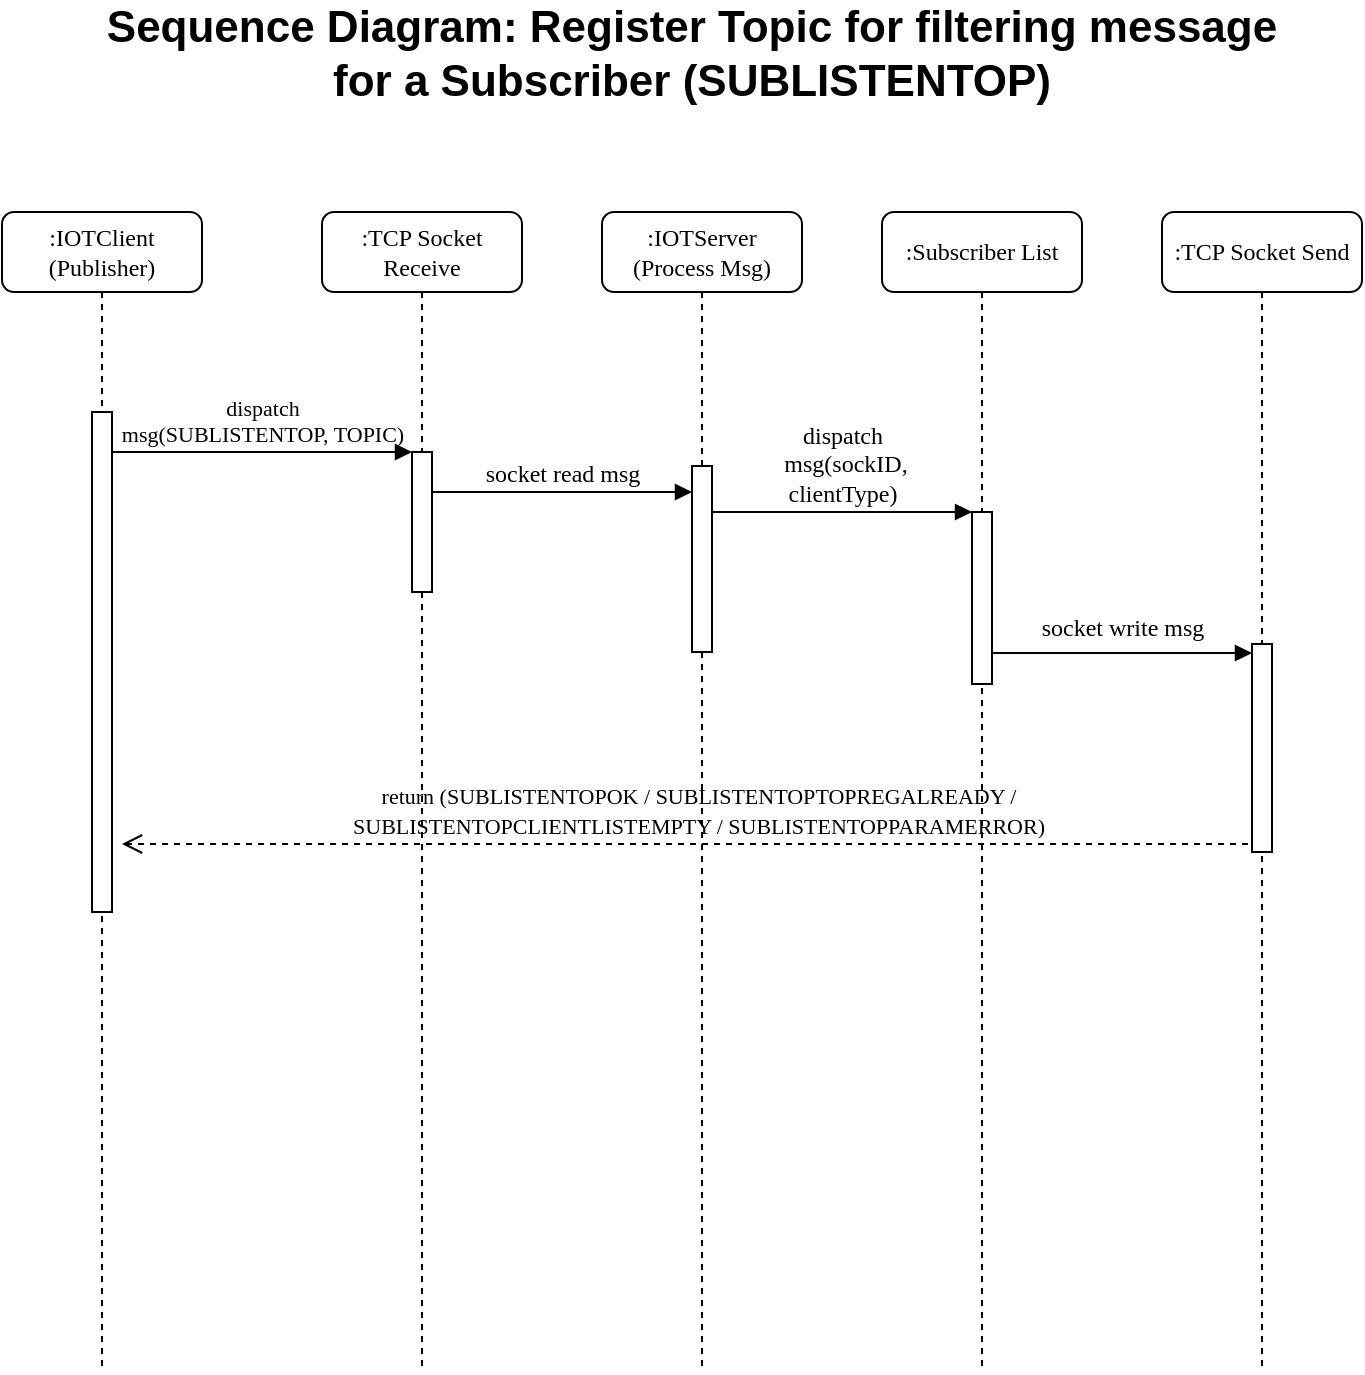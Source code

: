 <mxfile version="17.4.5" type="device"><diagram name="Page-1" id="13e1069c-82ec-6db2-03f1-153e76fe0fe0"><mxGraphModel dx="1350" dy="793" grid="1" gridSize="10" guides="1" tooltips="1" connect="1" arrows="1" fold="1" page="1" pageScale="1" pageWidth="1100" pageHeight="850" background="none" math="0" shadow="0"><root><mxCell id="0"/><mxCell id="1" parent="0"/><mxCell id="7baba1c4bc27f4b0-2" value=":IOTClient (Publisher)" style="shape=umlLifeline;perimeter=lifelinePerimeter;whiteSpace=wrap;html=1;container=1;collapsible=0;recursiveResize=0;outlineConnect=0;rounded=1;shadow=0;comic=0;labelBackgroundColor=none;strokeWidth=1;fontFamily=Verdana;fontSize=12;align=center;" parent="1" vertex="1"><mxGeometry x="240" y="174" width="100" height="580" as="geometry"/></mxCell><mxCell id="7baba1c4bc27f4b0-10" value="" style="html=1;points=[];perimeter=orthogonalPerimeter;rounded=0;shadow=0;comic=0;labelBackgroundColor=none;strokeWidth=1;fontFamily=Verdana;fontSize=12;align=center;" parent="7baba1c4bc27f4b0-2" vertex="1"><mxGeometry x="45" y="100" width="10" height="250" as="geometry"/></mxCell><mxCell id="7baba1c4bc27f4b0-3" value=":TCP Socket Receive" style="shape=umlLifeline;perimeter=lifelinePerimeter;whiteSpace=wrap;html=1;container=1;collapsible=0;recursiveResize=0;outlineConnect=0;rounded=1;shadow=0;comic=0;labelBackgroundColor=none;strokeWidth=1;fontFamily=Verdana;fontSize=12;align=center;" parent="1" vertex="1"><mxGeometry x="400" y="174" width="100" height="580" as="geometry"/></mxCell><mxCell id="7baba1c4bc27f4b0-13" value="" style="html=1;points=[];perimeter=orthogonalPerimeter;rounded=0;shadow=0;comic=0;labelBackgroundColor=none;strokeWidth=1;fontFamily=Verdana;fontSize=12;align=center;" parent="7baba1c4bc27f4b0-3" vertex="1"><mxGeometry x="45" y="120" width="10" height="70" as="geometry"/></mxCell><mxCell id="7baba1c4bc27f4b0-4" value=":IOTServer (Process Msg)" style="shape=umlLifeline;perimeter=lifelinePerimeter;whiteSpace=wrap;html=1;container=1;collapsible=0;recursiveResize=0;outlineConnect=0;rounded=1;shadow=0;comic=0;labelBackgroundColor=none;strokeWidth=1;fontFamily=Verdana;fontSize=12;align=center;" parent="1" vertex="1"><mxGeometry x="540" y="174" width="100" height="580" as="geometry"/></mxCell><mxCell id="7baba1c4bc27f4b0-16" value="" style="html=1;points=[];perimeter=orthogonalPerimeter;rounded=0;shadow=0;comic=0;labelBackgroundColor=none;strokeWidth=1;fontFamily=Verdana;fontSize=12;align=center;" parent="7baba1c4bc27f4b0-4" vertex="1"><mxGeometry x="45" y="127" width="10" height="93" as="geometry"/></mxCell><mxCell id="7baba1c4bc27f4b0-5" value=":Subscriber List" style="shape=umlLifeline;perimeter=lifelinePerimeter;whiteSpace=wrap;html=1;container=1;collapsible=0;recursiveResize=0;outlineConnect=0;rounded=1;shadow=0;comic=0;labelBackgroundColor=none;strokeWidth=1;fontFamily=Verdana;fontSize=12;align=center;" parent="1" vertex="1"><mxGeometry x="680" y="174" width="100" height="580" as="geometry"/></mxCell><mxCell id="7baba1c4bc27f4b0-17" value="socket read msg" style="html=1;verticalAlign=bottom;endArrow=block;labelBackgroundColor=none;fontFamily=Verdana;fontSize=12;edgeStyle=elbowEdgeStyle;elbow=vertical;" parent="1" source="7baba1c4bc27f4b0-13" target="7baba1c4bc27f4b0-16" edge="1"><mxGeometry relative="1" as="geometry"><mxPoint x="510" y="314" as="sourcePoint"/><Array as="points"><mxPoint x="460" y="314"/></Array></mxGeometry></mxCell><mxCell id="7baba1c4bc27f4b0-19" value="" style="html=1;points=[];perimeter=orthogonalPerimeter;rounded=0;shadow=0;comic=0;labelBackgroundColor=none;strokeWidth=1;fontFamily=Verdana;fontSize=12;align=center;" parent="1" vertex="1"><mxGeometry x="725" y="324" width="10" height="86" as="geometry"/></mxCell><mxCell id="7baba1c4bc27f4b0-20" value="&lt;div&gt;dispatch&lt;/div&gt;&lt;div&gt;&amp;nbsp;msg(sockID, &lt;br&gt;&lt;/div&gt;&lt;div&gt;clientType)&lt;br&gt;&lt;/div&gt;" style="html=1;verticalAlign=bottom;endArrow=block;entryX=0;entryY=0;labelBackgroundColor=none;fontFamily=Verdana;fontSize=12;edgeStyle=elbowEdgeStyle;elbow=vertical;" parent="1" source="7baba1c4bc27f4b0-16" target="7baba1c4bc27f4b0-19" edge="1"><mxGeometry relative="1" as="geometry"><mxPoint x="650" y="324" as="sourcePoint"/></mxGeometry></mxCell><mxCell id="7baba1c4bc27f4b0-30" value="&lt;div&gt;&lt;font style=&quot;font-size: 11px&quot;&gt;return (&lt;/font&gt;&lt;font style=&quot;font-size: 11px&quot;&gt;&lt;font style=&quot;font-size: 11px&quot;&gt;SUBLISTENTOP&lt;/font&gt;OK / &lt;/font&gt;&lt;font style=&quot;font-size: 11px&quot;&gt;&lt;font style=&quot;font-size: 11px&quot;&gt;SUBLISTENTOP&lt;/font&gt;TOPREGALREADY / &lt;/font&gt;&lt;font style=&quot;font-size: 11px&quot;&gt;&lt;font style=&quot;font-size: 11px&quot;&gt;&lt;br&gt;&lt;/font&gt;&lt;/font&gt;&lt;/div&gt;&lt;div&gt;&lt;font style=&quot;font-size: 11px&quot;&gt;&lt;font style=&quot;font-size: 11px&quot;&gt;&lt;font style=&quot;font-size: 11px&quot;&gt;SUBLISTENTOP&lt;/font&gt;CLIENTLISTEMPTY / &lt;/font&gt;&lt;/font&gt;&lt;font style=&quot;font-size: 11px&quot;&gt;&lt;font style=&quot;font-size: 11px&quot;&gt;&lt;font style=&quot;font-size: 11px&quot;&gt;SUBLISTENTOP&lt;/font&gt;&lt;/font&gt;PARAMERROR)&lt;/font&gt;&lt;/div&gt;" style="html=1;verticalAlign=bottom;endArrow=open;dashed=1;endSize=8;labelBackgroundColor=none;fontFamily=Verdana;fontSize=12;edgeStyle=elbowEdgeStyle;elbow=vertical;exitX=1;exitY=0.962;exitDx=0;exitDy=0;exitPerimeter=0;" parent="1" source="63OrfW6k55ReWUSIhSqb-5" edge="1"><mxGeometry relative="1" as="geometry"><mxPoint x="300" y="490" as="targetPoint"/><Array as="points"><mxPoint x="540" y="490"/><mxPoint x="290" y="690"/></Array><mxPoint x="875" y="644" as="sourcePoint"/></mxGeometry></mxCell><mxCell id="7baba1c4bc27f4b0-14" value="&lt;div style=&quot;font-size: 11px&quot;&gt;&lt;font style=&quot;font-size: 11px&quot;&gt;dispatch &lt;br&gt;&lt;/font&gt;&lt;/div&gt;&lt;div style=&quot;font-size: 11px&quot;&gt;&lt;font style=&quot;font-size: 11px&quot;&gt;msg(SUBLISTENTOP, TOPIC)&lt;br&gt;&lt;/font&gt; &lt;/div&gt;" style="html=1;verticalAlign=bottom;endArrow=block;entryX=0;entryY=0;labelBackgroundColor=none;fontFamily=Verdana;fontSize=12;edgeStyle=elbowEdgeStyle;elbow=vertical;" parent="1" source="7baba1c4bc27f4b0-10" target="7baba1c4bc27f4b0-13" edge="1"><mxGeometry relative="1" as="geometry"><mxPoint x="370" y="294" as="sourcePoint"/></mxGeometry></mxCell><mxCell id="63OrfW6k55ReWUSIhSqb-1" value="Sequence Diagram: Register Topic for filtering message for a Subscriber (SUBLISTENTOP)" style="text;html=1;strokeColor=none;fillColor=none;align=center;verticalAlign=middle;whiteSpace=wrap;rounded=0;fontStyle=1;fontSize=22;" parent="1" vertex="1"><mxGeometry x="280" y="80" width="610" height="30" as="geometry"/></mxCell><mxCell id="63OrfW6k55ReWUSIhSqb-4" value=":TCP Socket Send" style="shape=umlLifeline;perimeter=lifelinePerimeter;whiteSpace=wrap;html=1;container=1;collapsible=0;recursiveResize=0;outlineConnect=0;rounded=1;shadow=0;comic=0;labelBackgroundColor=none;strokeWidth=1;fontFamily=Verdana;fontSize=12;align=center;" parent="1" vertex="1"><mxGeometry x="820" y="174" width="100" height="580" as="geometry"/></mxCell><mxCell id="63OrfW6k55ReWUSIhSqb-5" value="" style="html=1;points=[];perimeter=orthogonalPerimeter;rounded=0;shadow=0;comic=0;labelBackgroundColor=none;strokeWidth=1;fontFamily=Verdana;fontSize=12;align=center;" parent="63OrfW6k55ReWUSIhSqb-4" vertex="1"><mxGeometry x="45" y="216" width="10" height="104" as="geometry"/></mxCell><mxCell id="63OrfW6k55ReWUSIhSqb-6" value="socket write msg" style="html=1;verticalAlign=bottom;endArrow=block;labelBackgroundColor=none;fontFamily=Verdana;fontSize=12;edgeStyle=elbowEdgeStyle;elbow=vertical;" parent="63OrfW6k55ReWUSIhSqb-4" edge="1"><mxGeometry y="5" relative="1" as="geometry"><mxPoint x="-85" y="220.5" as="sourcePoint"/><Array as="points"><mxPoint x="-80" y="220.5"/></Array><mxPoint x="45" y="220.5" as="targetPoint"/><mxPoint y="1" as="offset"/></mxGeometry></mxCell></root></mxGraphModel></diagram></mxfile>